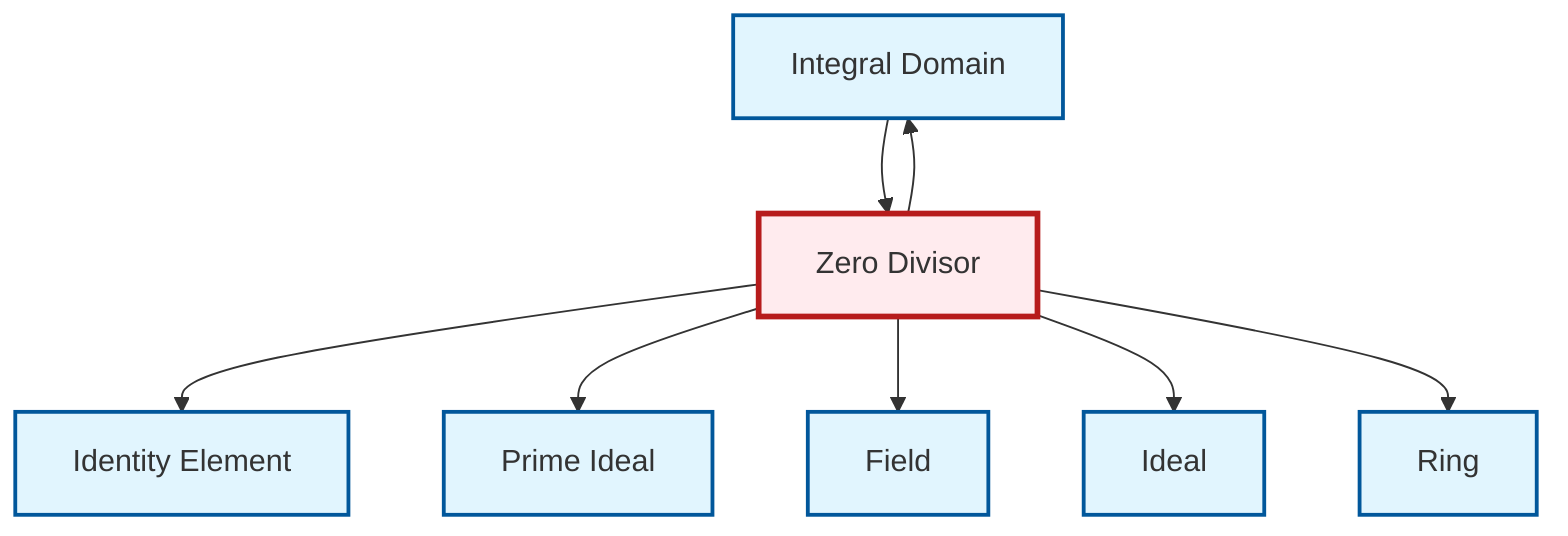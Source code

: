 graph TD
    classDef definition fill:#e1f5fe,stroke:#01579b,stroke-width:2px
    classDef theorem fill:#f3e5f5,stroke:#4a148c,stroke-width:2px
    classDef axiom fill:#fff3e0,stroke:#e65100,stroke-width:2px
    classDef example fill:#e8f5e9,stroke:#1b5e20,stroke-width:2px
    classDef current fill:#ffebee,stroke:#b71c1c,stroke-width:3px
    def-field["Field"]:::definition
    def-prime-ideal["Prime Ideal"]:::definition
    def-identity-element["Identity Element"]:::definition
    def-integral-domain["Integral Domain"]:::definition
    def-ideal["Ideal"]:::definition
    def-zero-divisor["Zero Divisor"]:::definition
    def-ring["Ring"]:::definition
    def-zero-divisor --> def-identity-element
    def-integral-domain --> def-zero-divisor
    def-zero-divisor --> def-prime-ideal
    def-zero-divisor --> def-field
    def-zero-divisor --> def-ideal
    def-zero-divisor --> def-integral-domain
    def-zero-divisor --> def-ring
    class def-zero-divisor current
